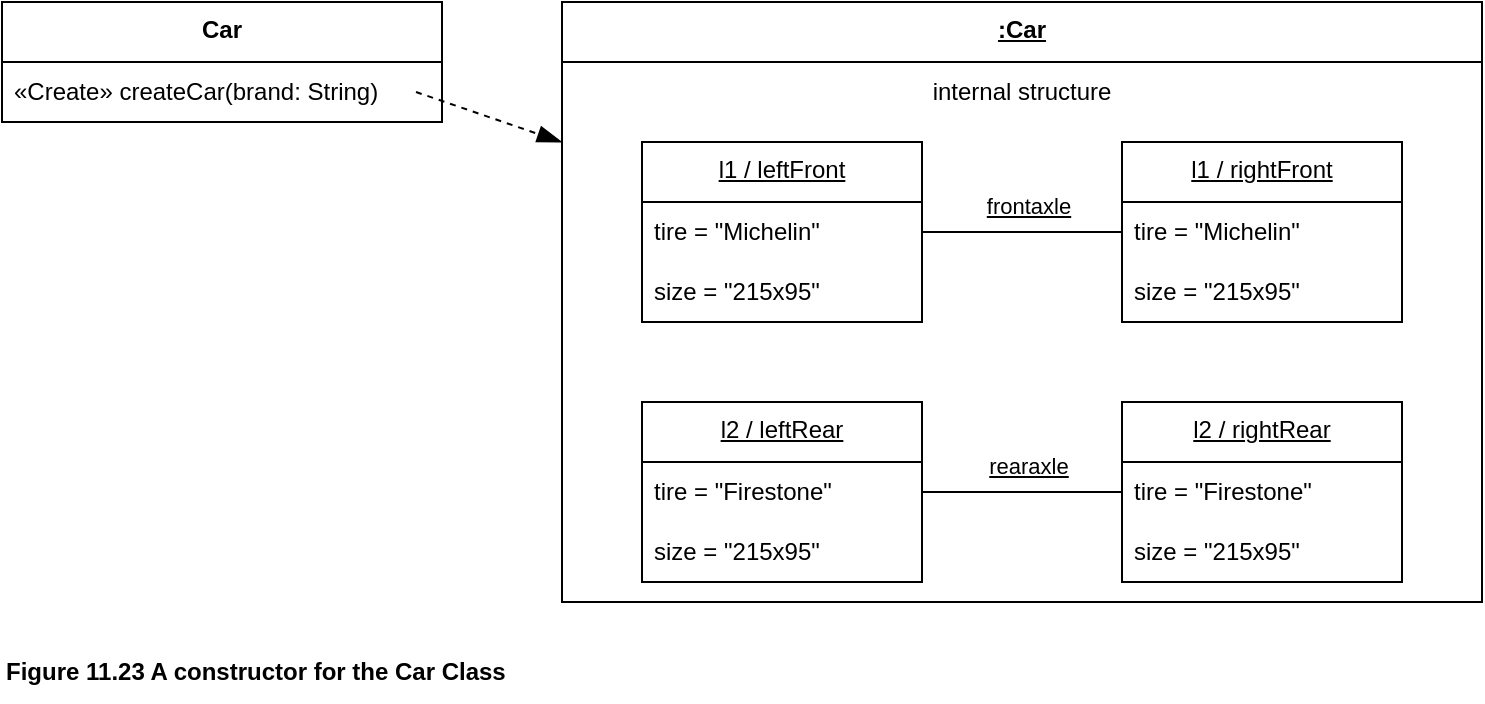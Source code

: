 <mxfile version="21.6.5" type="device">
  <diagram name="Page-1" id="1deymaUK9vexCc20AEo8">
    <mxGraphModel dx="880" dy="511" grid="1" gridSize="10" guides="1" tooltips="1" connect="1" arrows="1" fold="1" page="1" pageScale="1" pageWidth="1169" pageHeight="827" math="0" shadow="0">
      <root>
        <mxCell id="0" />
        <mxCell id="1" parent="0" />
        <mxCell id="919TAFgFOcn8gIeMxp9p-1" value="&lt;b&gt;Figure 11.23 A constructor for the Car Class&lt;/b&gt;" style="text;html=1;align=left;verticalAlign=middle;resizable=1;points=[];autosize=1;strokeColor=none;fillColor=none;movable=1;rotatable=1;deletable=1;editable=1;locked=0;connectable=1;" vertex="1" parent="1">
          <mxGeometry x="40" y="360" width="270" height="30" as="geometry" />
        </mxCell>
        <mxCell id="919TAFgFOcn8gIeMxp9p-2" value="&lt;u style=&quot;&quot;&gt;:Car&lt;/u&gt;" style="swimlane;fontStyle=1;align=center;verticalAlign=top;childLayout=stackLayout;horizontal=1;startSize=30;horizontalStack=0;resizeParent=1;resizeParentMax=0;resizeLast=0;collapsible=0;marginBottom=0;html=1;whiteSpace=wrap;" vertex="1" parent="1">
          <mxGeometry x="320" y="40" width="460" height="300" as="geometry" />
        </mxCell>
        <mxCell id="919TAFgFOcn8gIeMxp9p-3" value="internal structure" style="html=1;strokeColor=none;fillColor=none;align=center;verticalAlign=middle;spacingLeft=4;spacingRight=4;rotatable=0;points=[[0,0.5],[1,0.5]];resizeWidth=1;whiteSpace=wrap;" vertex="1" parent="919TAFgFOcn8gIeMxp9p-2">
          <mxGeometry y="30" width="460" height="30" as="geometry" />
        </mxCell>
        <mxCell id="919TAFgFOcn8gIeMxp9p-4" value="" style="swimlane;fontStyle=1;align=center;verticalAlign=top;horizontal=1;startSize=0;collapsible=0;marginBottom=0;html=1;strokeColor=none;fillColor=none;" vertex="1" parent="919TAFgFOcn8gIeMxp9p-2">
          <mxGeometry y="60" width="460" height="240" as="geometry" />
        </mxCell>
        <mxCell id="919TAFgFOcn8gIeMxp9p-5" value="" style="group" vertex="1" connectable="0" parent="919TAFgFOcn8gIeMxp9p-4">
          <mxGeometry x="40" y="10" width="380" height="220" as="geometry" />
        </mxCell>
        <mxCell id="919TAFgFOcn8gIeMxp9p-6" value="" style="group" vertex="1" connectable="0" parent="919TAFgFOcn8gIeMxp9p-5">
          <mxGeometry width="380" height="90" as="geometry" />
        </mxCell>
        <mxCell id="919TAFgFOcn8gIeMxp9p-7" value="&lt;u&gt;l1 / leftFront&lt;/u&gt;" style="swimlane;fontStyle=0;align=center;verticalAlign=top;childLayout=stackLayout;horizontal=1;startSize=30;horizontalStack=0;resizeParent=1;resizeParentMax=0;resizeLast=0;collapsible=0;marginBottom=0;html=1;whiteSpace=wrap;" vertex="1" parent="919TAFgFOcn8gIeMxp9p-6">
          <mxGeometry width="140" height="90" as="geometry" />
        </mxCell>
        <mxCell id="919TAFgFOcn8gIeMxp9p-8" value="tire = &quot;Michelin&quot;" style="text;html=1;strokeColor=none;fillColor=none;align=left;verticalAlign=middle;spacingLeft=4;spacingRight=4;overflow=hidden;rotatable=0;points=[[0,0.5],[1,0.5]];portConstraint=eastwest;whiteSpace=wrap;" vertex="1" parent="919TAFgFOcn8gIeMxp9p-7">
          <mxGeometry y="30" width="140" height="30" as="geometry" />
        </mxCell>
        <mxCell id="919TAFgFOcn8gIeMxp9p-9" value="size = &quot;215x95&quot;" style="text;html=1;strokeColor=none;fillColor=none;align=left;verticalAlign=middle;spacingLeft=4;spacingRight=4;overflow=hidden;rotatable=0;points=[[0,0.5],[1,0.5]];portConstraint=eastwest;whiteSpace=wrap;" vertex="1" parent="919TAFgFOcn8gIeMxp9p-7">
          <mxGeometry y="60" width="140" height="30" as="geometry" />
        </mxCell>
        <mxCell id="919TAFgFOcn8gIeMxp9p-10" value="&lt;u&gt;l1 / rightFront&lt;/u&gt;" style="swimlane;fontStyle=0;align=center;verticalAlign=top;childLayout=stackLayout;horizontal=1;startSize=30;horizontalStack=0;resizeParent=1;resizeParentMax=0;resizeLast=0;collapsible=0;marginBottom=0;html=1;whiteSpace=wrap;" vertex="1" parent="919TAFgFOcn8gIeMxp9p-6">
          <mxGeometry x="240" width="140" height="90" as="geometry" />
        </mxCell>
        <mxCell id="919TAFgFOcn8gIeMxp9p-11" value="tire = &quot;Michelin&quot;" style="text;html=1;strokeColor=none;fillColor=none;align=left;verticalAlign=middle;spacingLeft=4;spacingRight=4;overflow=hidden;rotatable=0;points=[[0,0.5],[1,0.5]];portConstraint=eastwest;whiteSpace=wrap;" vertex="1" parent="919TAFgFOcn8gIeMxp9p-10">
          <mxGeometry y="30" width="140" height="30" as="geometry" />
        </mxCell>
        <mxCell id="919TAFgFOcn8gIeMxp9p-12" value="size = &quot;215x95&quot;" style="text;html=1;strokeColor=none;fillColor=none;align=left;verticalAlign=middle;spacingLeft=4;spacingRight=4;overflow=hidden;rotatable=0;points=[[0,0.5],[1,0.5]];portConstraint=eastwest;whiteSpace=wrap;" vertex="1" parent="919TAFgFOcn8gIeMxp9p-10">
          <mxGeometry y="60" width="140" height="30" as="geometry" />
        </mxCell>
        <mxCell id="919TAFgFOcn8gIeMxp9p-13" style="edgeStyle=orthogonalEdgeStyle;rounded=0;orthogonalLoop=1;jettySize=auto;html=1;exitX=1;exitY=0.5;exitDx=0;exitDy=0;entryX=0;entryY=0.5;entryDx=0;entryDy=0;endArrow=none;endFill=0;" edge="1" parent="919TAFgFOcn8gIeMxp9p-6" source="919TAFgFOcn8gIeMxp9p-8" target="919TAFgFOcn8gIeMxp9p-11">
          <mxGeometry relative="1" as="geometry" />
        </mxCell>
        <mxCell id="919TAFgFOcn8gIeMxp9p-14" value="&lt;u&gt;frontaxle&lt;/u&gt;" style="edgeLabel;html=1;align=center;verticalAlign=middle;resizable=0;points=[];" vertex="1" connectable="0" parent="919TAFgFOcn8gIeMxp9p-13">
          <mxGeometry x="0.06" y="-1" relative="1" as="geometry">
            <mxPoint y="-14" as="offset" />
          </mxGeometry>
        </mxCell>
        <mxCell id="919TAFgFOcn8gIeMxp9p-15" value="" style="group" vertex="1" connectable="0" parent="919TAFgFOcn8gIeMxp9p-5">
          <mxGeometry y="130" width="380" height="90" as="geometry" />
        </mxCell>
        <mxCell id="919TAFgFOcn8gIeMxp9p-16" value="&lt;u&gt;l2&amp;nbsp;/ leftRear&lt;/u&gt;" style="swimlane;fontStyle=0;align=center;verticalAlign=top;childLayout=stackLayout;horizontal=1;startSize=30;horizontalStack=0;resizeParent=1;resizeParentMax=0;resizeLast=0;collapsible=0;marginBottom=0;html=1;whiteSpace=wrap;" vertex="1" parent="919TAFgFOcn8gIeMxp9p-15">
          <mxGeometry width="140" height="90" as="geometry" />
        </mxCell>
        <mxCell id="919TAFgFOcn8gIeMxp9p-17" value="tire = &quot;Firestone&quot;" style="text;html=1;strokeColor=none;fillColor=none;align=left;verticalAlign=middle;spacingLeft=4;spacingRight=4;overflow=hidden;rotatable=0;points=[[0,0.5],[1,0.5]];portConstraint=eastwest;whiteSpace=wrap;" vertex="1" parent="919TAFgFOcn8gIeMxp9p-16">
          <mxGeometry y="30" width="140" height="30" as="geometry" />
        </mxCell>
        <mxCell id="919TAFgFOcn8gIeMxp9p-18" value="size = &quot;215x95&quot;" style="text;html=1;strokeColor=none;fillColor=none;align=left;verticalAlign=middle;spacingLeft=4;spacingRight=4;overflow=hidden;rotatable=0;points=[[0,0.5],[1,0.5]];portConstraint=eastwest;whiteSpace=wrap;" vertex="1" parent="919TAFgFOcn8gIeMxp9p-16">
          <mxGeometry y="60" width="140" height="30" as="geometry" />
        </mxCell>
        <mxCell id="919TAFgFOcn8gIeMxp9p-19" value="&lt;u&gt;l2 / rightRear&lt;/u&gt;" style="swimlane;fontStyle=0;align=center;verticalAlign=top;childLayout=stackLayout;horizontal=1;startSize=30;horizontalStack=0;resizeParent=1;resizeParentMax=0;resizeLast=0;collapsible=0;marginBottom=0;html=1;whiteSpace=wrap;" vertex="1" parent="919TAFgFOcn8gIeMxp9p-15">
          <mxGeometry x="240" width="140" height="90" as="geometry" />
        </mxCell>
        <mxCell id="919TAFgFOcn8gIeMxp9p-20" value="tire = &quot;Firestone&quot;" style="text;html=1;strokeColor=none;fillColor=none;align=left;verticalAlign=middle;spacingLeft=4;spacingRight=4;overflow=hidden;rotatable=0;points=[[0,0.5],[1,0.5]];portConstraint=eastwest;whiteSpace=wrap;" vertex="1" parent="919TAFgFOcn8gIeMxp9p-19">
          <mxGeometry y="30" width="140" height="30" as="geometry" />
        </mxCell>
        <mxCell id="919TAFgFOcn8gIeMxp9p-21" value="size = &quot;215x95&quot;" style="text;html=1;strokeColor=none;fillColor=none;align=left;verticalAlign=middle;spacingLeft=4;spacingRight=4;overflow=hidden;rotatable=0;points=[[0,0.5],[1,0.5]];portConstraint=eastwest;whiteSpace=wrap;" vertex="1" parent="919TAFgFOcn8gIeMxp9p-19">
          <mxGeometry y="60" width="140" height="30" as="geometry" />
        </mxCell>
        <mxCell id="919TAFgFOcn8gIeMxp9p-22" style="edgeStyle=orthogonalEdgeStyle;rounded=0;orthogonalLoop=1;jettySize=auto;html=1;exitX=1;exitY=0.5;exitDx=0;exitDy=0;entryX=0;entryY=0.5;entryDx=0;entryDy=0;endArrow=none;endFill=0;" edge="1" parent="919TAFgFOcn8gIeMxp9p-15" source="919TAFgFOcn8gIeMxp9p-17" target="919TAFgFOcn8gIeMxp9p-20">
          <mxGeometry relative="1" as="geometry" />
        </mxCell>
        <mxCell id="919TAFgFOcn8gIeMxp9p-23" value="&lt;u&gt;rearaxle&lt;/u&gt;" style="edgeLabel;html=1;align=center;verticalAlign=middle;resizable=0;points=[];" vertex="1" connectable="0" parent="919TAFgFOcn8gIeMxp9p-22">
          <mxGeometry x="0.06" y="-1" relative="1" as="geometry">
            <mxPoint y="-14" as="offset" />
          </mxGeometry>
        </mxCell>
        <mxCell id="919TAFgFOcn8gIeMxp9p-27" value="&lt;b&gt;Car&lt;/b&gt;" style="swimlane;fontStyle=0;align=center;verticalAlign=top;childLayout=stackLayout;horizontal=1;startSize=30;horizontalStack=0;resizeParent=1;resizeParentMax=0;resizeLast=0;collapsible=0;marginBottom=0;html=1;whiteSpace=wrap;" vertex="1" parent="1">
          <mxGeometry x="40" y="40" width="220" height="60" as="geometry" />
        </mxCell>
        <mxCell id="919TAFgFOcn8gIeMxp9p-28" value="«Create» createCar(brand: String)" style="text;html=1;strokeColor=none;fillColor=none;align=left;verticalAlign=middle;spacingLeft=4;spacingRight=4;overflow=hidden;rotatable=0;points=[[0,0.5],[1,0.5]];portConstraint=eastwest;whiteSpace=wrap;" vertex="1" parent="919TAFgFOcn8gIeMxp9p-27">
          <mxGeometry y="30" width="220" height="30" as="geometry" />
        </mxCell>
        <mxCell id="919TAFgFOcn8gIeMxp9p-30" value="" style="endArrow=blockThin;startArrow=none;endFill=1;startFill=0;endSize=10;html=1;verticalAlign=bottom;dashed=1;labelBackgroundColor=none;rounded=0;entryX=0;entryY=0.042;entryDx=0;entryDy=0;entryPerimeter=0;" edge="1" parent="1" target="919TAFgFOcn8gIeMxp9p-4">
          <mxGeometry width="160" relative="1" as="geometry">
            <mxPoint x="247" y="85" as="sourcePoint" />
            <mxPoint x="320" y="100" as="targetPoint" />
          </mxGeometry>
        </mxCell>
      </root>
    </mxGraphModel>
  </diagram>
</mxfile>
